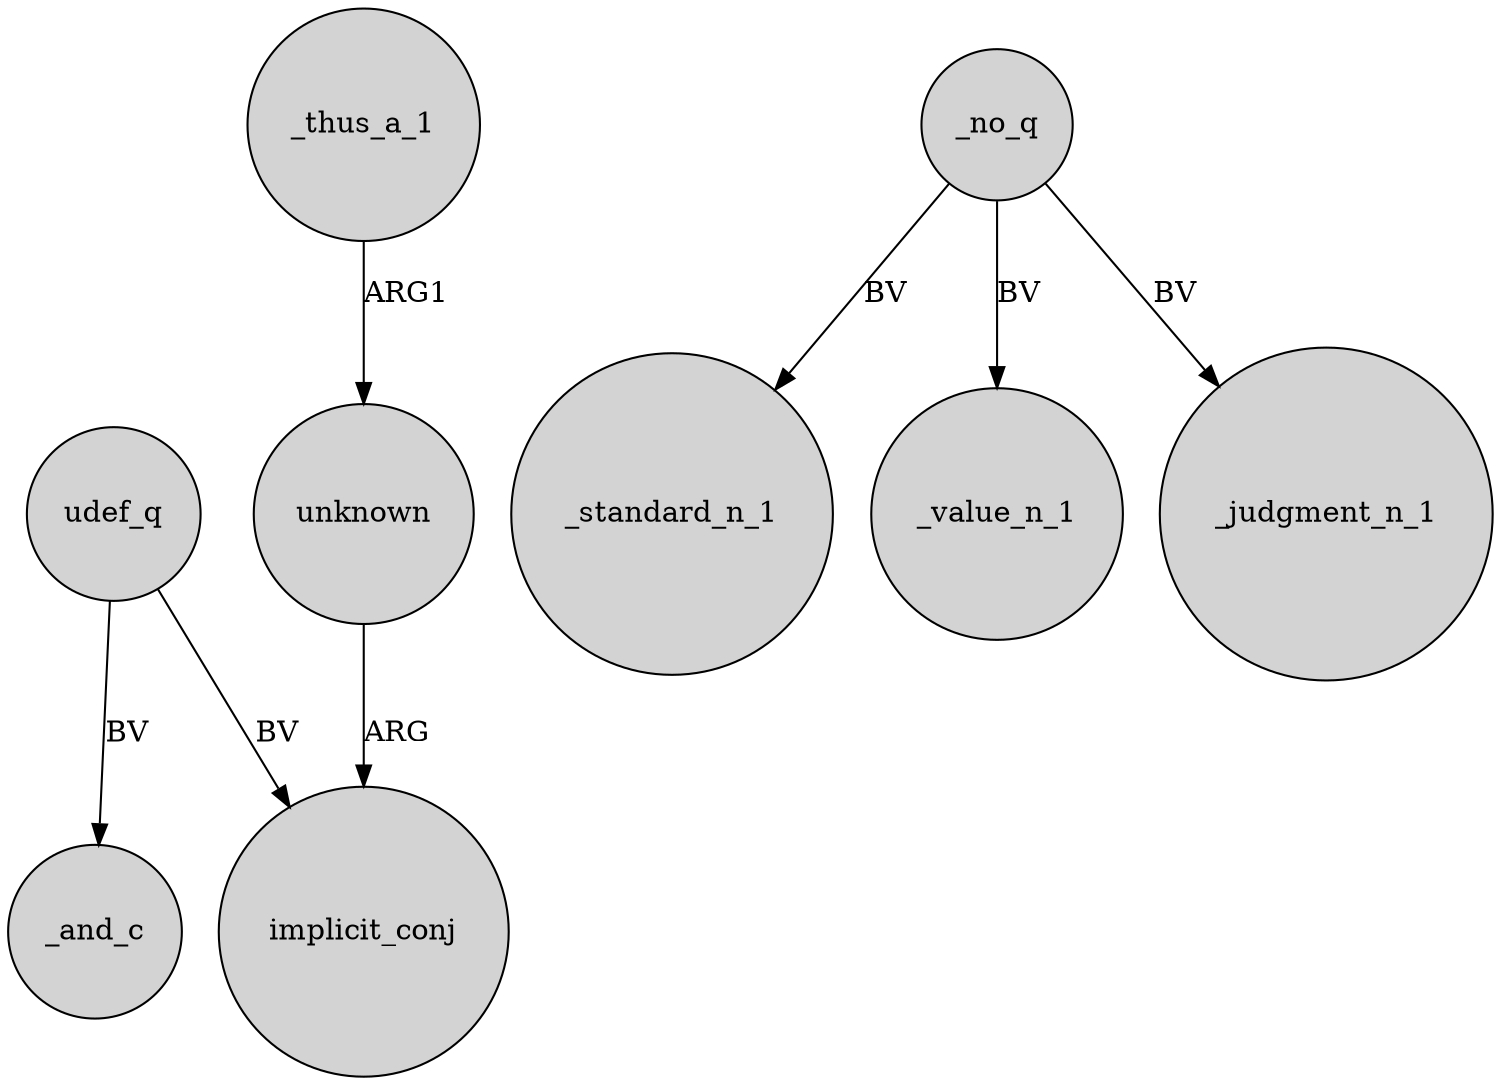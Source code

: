 digraph {
	node [shape=circle style=filled]
	unknown -> implicit_conj [label=ARG]
	_no_q -> _standard_n_1 [label=BV]
	_thus_a_1 -> unknown [label=ARG1]
	_no_q -> _value_n_1 [label=BV]
	udef_q -> implicit_conj [label=BV]
	udef_q -> _and_c [label=BV]
	_no_q -> _judgment_n_1 [label=BV]
}
